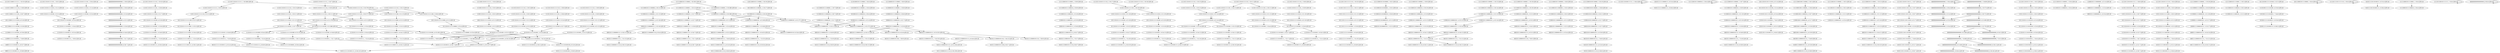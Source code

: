 digraph G {
    "110001111111010011_7-24:6-LEN:18" -> "100011111110100111_8-25:7-LEN:18";
    "111010111110100111_6-25:4-LEN:18" -> "110101111101001111_7-26:4-LEN:18";
    "000000000000000000_1-19:6-LEN:18" -> "000000000000000000_2-20:6-LEN:18";
    "111010111111010011_6-24:6-LEN:18" -> "110101111110100111_7-25:6-LEN:18";
    "110101110101111111_1-18:7-LEN:18" -> "101011101011111110_2-19:9-LEN:18";
    "110001011110000101_4-21:271-LEN:18" -> "100010111100001011_5-22:272-LEN:18";
    "110001011110000101_4-21:271-LEN:18" -> "100010111100001011_5-23:11-LEN:18";
    "111010111111101001_6-23:263-LEN:18" -> "110101111111010011_7-26:6-LEN:18";
    "111010111111101001_6-23:263-LEN:18" -> "110101111111010011_7-24:246-LEN:18";
    "111010111111101001_6-23:263-LEN:18" -> "110101111111010010_7-24:14-LEN:18";
    "001011110001011111_7-25:7-LEN:18" -> "010111100010111110_8-26:7-LEN:18";
    "111011101011111101_2-20:12-LEN:18" -> "110111010111111010_3-21:14-LEN:18";
    "111100010111100001_2-19:288-LEN:18" -> "111000101111000010_3-20:298-LEN:18";
    "111100010111100001_2-19:288-LEN:18" -> "111000101111000011_3-21:7-LEN:18";
    "111101110111111110_1-19:10-LEN:18" -> "111011101111111101_2-20:11-LEN:18";
    "100010111100001111_5-23:8-LEN:18" -> "000101111000011111_6-24:7-LEN:18";
    "111100010110100001_2-19:5-LEN:18" -> "111000101101000010_3-20:6-LEN:18";
    "000101110000101111_6-24:12-LEN:18" -> "001011100001011111_7-25:12-LEN:18";
    "000101111000010111_6-24:12-LEN:18" -> "001011110000101111_7-25:12-LEN:18";
    "011010111111101001_6-23:5-LEN:18" -> "110101111111010011_7-26:6-LEN:18";
    "011010111111101001_6-23:5-LEN:18" -> "110101111111010011_7-24:246-LEN:18";
    "011010111111101001_6-23:5-LEN:18" -> "110101111111010010_7-24:14-LEN:18";
    "100010111000001011_5-22:5-LEN:18" -> "000101110000010111_6-23:4-LEN:18";
    "011101011111101001_5-23:6-LEN:18" -> "111010111111010011_6-24:6-LEN:18";
    "100010101100001011_5-22:7-LEN:18" -> "000101011000010111_6-23:6-LEN:18";
    "111101110100111111_1-18:4-LEN:18" -> "111101110100111111_1-18:4-LEN:18";
    "101011111110000111_8-25:4-LEN:18" -> "010111111100001111_9-26:4-LEN:18";
    "111000101111000010_2-20:7-LEN:18" -> "110001011110000101_3-21:7-LEN:18";
    "000101111000010111_6-23:255-LEN:18" -> "001011110000101111_7-24:233-LEN:18";
    "000101111000010111_6-23:255-LEN:18" -> "001011110000101110_7-24:13-LEN:18";
    "000101111000010111_6-23:255-LEN:18" -> "001011110000101110_7-26:9-LEN:18";
    "111110010111000010_1-20:4-LEN:18" -> "111110010111000010_1-20:4-LEN:18";
    "110111010111111101_3-20:271-LEN:18" -> "101110101111111010_4-21:279-LEN:18";
    "110111010111111101_3-20:271-LEN:18" -> "101110101111111010_4-22:5-LEN:18";
    "110111010111111010_3-21:10-LEN:18" -> "101110101111110100_4-22:10-LEN:18";
    "001011100001011111_7-25:8-LEN:18" -> "010111000010111110_8-26:8-LEN:18";
    "101110101111110100_4-22:14-LEN:18" -> "011101011111101001_5-23:14-LEN:18";
    "010111100001011111_8-25:234-LEN:18" -> "101111000010111110_9-26:238-LEN:18";
    "101011011110100111_8-25:5-LEN:18" -> "010110111101001111_9-26:5-LEN:18";
    "111101110101111110_1-19:17-LEN:18" -> "111011101011111101_2-20:18-LEN:18";
    "110001001110000101_4-21:7-LEN:18" -> "100010011100001011_5-22:8-LEN:18";
    "100010111100001001_5-22:4-LEN:18" -> "000101111000010011_6-23:5-LEN:18";
    "111110001001110000_1-18:5-LEN:18" -> "111100010011100001_2-19:6-LEN:18";
    "111110010111100001_1-19:5-LEN:18" -> "111100101111000010_2-20:5-LEN:18";
    "111110001011110001_1-19:13-LEN:18" -> "111100010111100010_2-20:13-LEN:18";
    "110001011110001011_4-22:9-LEN:18" -> "100010111100010111_5-23:8-LEN:18";
    "101110101111110100_4-22:10-LEN:18" -> "011101011111101001_5-23:8-LEN:18";
    "101011101110100111_8-25:7-LEN:18" -> "010111011101001111_9-26:7-LEN:18";
    "011101011111101001_5-23:18-LEN:18" -> "111010111111010011_6-24:13-LEN:18";
    "111110001011100000_1-18:6-LEN:18" -> "111100010111000001_2-19:5-LEN:18";
    "111101110101111110_1-19:13-LEN:18" -> "111011101011111101_2-20:13-LEN:18";
    "111101110001111111_1-18:10-LEN:18" -> "111011100011111110_2-19:8-LEN:18";
    "111000101111000101_3-21:12-LEN:18" -> "110001011110001011_4-22:14-LEN:18";
    "111011101011111101_2-20:13-LEN:18" -> "110111010111111010_3-21:14-LEN:18";
    "111101110101111110_1-19:11-LEN:18" -> "111011101011111101_2-20:12-LEN:18";
    "000000000000000000_3-20:72-LEN:18" -> "000000000000000000_4-21:69-LEN:18";
    "000000000000000000_3-20:72-LEN:18" -> "000000000000000000_4-22:4-LEN:18";
    "001011100001011111_7-25:12-LEN:18" -> "010111000010111110_8-26:12-LEN:18";
    "100010111000010111_5-23:10-LEN:18" -> "000101110000101111_6-24:11-LEN:18";
    "111010001011110000_1-18:4-LEN:18" -> "110100010111100001_2-19:4-LEN:18";
    "111010111110101001_6-23:6-LEN:18" -> "110101111101010011_7-24:4-LEN:18";
    "111000101011000010_3-20:11-LEN:18" -> "110001010110000101_4-21:7-LEN:18";
    "111100001011110000_1-18:9-LEN:18" -> "111000010111100001_2-19:8-LEN:18";
    "000000000000000000_6-23:69-LEN:18" -> "000000000000000000_7-24:68-LEN:18";
    "000101111000101111_6-24:11-LEN:18" -> "001011110001011111_7-25:10-LEN:18";
    "111110010111100001_1-19:4-LEN:18" -> "111100101111000010_2-20:4-LEN:18";
    "111101110101111110_1-19:18-LEN:18" -> "111011101011111101_2-20:18-LEN:18";
    "110101111110100111_7-25:14-LEN:18" -> "101011111101001111_8-26:13-LEN:18";
    "000000000000000000_5-23:6-LEN:18" -> "000000000000000000_6-24:6-LEN:18";
    "001011100001011111_7-25:11-LEN:18" -> "010111000010111110_8-26:11-LEN:18";
    "111010111111010011_6-24:11-LEN:18" -> "110101111110100111_7-25:11-LEN:18";
    "110101110111010011_7-24:6-LEN:18" -> "101011101110100111_8-25:7-LEN:18";
    "100010111100001011_5-22:272-LEN:18" -> "000101111000010111_6-24:12-LEN:18";
    "100010111100001011_5-22:272-LEN:18" -> "000101111000010111_6-23:255-LEN:18";
    "100010111100001011_5-22:272-LEN:18" -> "000101111000010110_6-25:9-LEN:18";
    "111010111111101001_6-24:8-LEN:18" -> "110101111111010011_7-25:7-LEN:18";
    "110001011110000001_4-21:4-LEN:18" -> "100010111100000011_5-22:4-LEN:18";
    "100011111110100111_8-25:7-LEN:18" -> "000111111101001111_9-26:8-LEN:18";
    "111110001010110000_1-18:10-LEN:18" -> "111100010101100001_2-19:8-LEN:18";
    "110101111110100111_7-25:6-LEN:18" -> "101011111101001111_8-26:4-LEN:18";
    "110101011111010011_7-24:7-LEN:18" -> "101010111110100111_8-25:7-LEN:18";
    "110101101111010011_7-24:5-LEN:18" -> "101011011110100111_8-25:5-LEN:18";
    "000000000000000000_3-21:4-LEN:18" -> "000000000000000000_4-22:4-LEN:18";
    "101110101111111000_4-22:15-LEN:18" -> "011101011111110001_5-23:15-LEN:18";
    "001101011111110100_5-22:5-LEN:18" -> "011010111111101001_6-23:5-LEN:18";
    "011101011111101001_5-23:8-LEN:18" -> "111010111111010011_6-24:7-LEN:18";
    "101110101101111010_4-21:4-LEN:18" -> "011101011011110100_5-22:4-LEN:18";
    "111101101011111110_1-19:9-LEN:18" -> "111011010111111101_2-20:9-LEN:18";
    "001011110000101111_7-25:12-LEN:18" -> "010111100001011110_8-26:12-LEN:18";
    "101110101111111010_4-21:279-LEN:18" -> "011101011111110100_5-22:286-LEN:18";
    "101110101111111010_4-21:279-LEN:18" -> "011101011111110101_5-23:7-LEN:18";
    "101110111111110100_4-22:12-LEN:18" -> "011101111111101001_5-23:9-LEN:18";
    "110101111111010000_7-25:4-LEN:18" -> "101011111110100001_8-26:4-LEN:18";
    "110001011110000011_4-22:16-LEN:18" -> "100010111100000111_5-23:16-LEN:18";
    "000000000000000000_4-22:4-LEN:18" -> "000000000000000000_5-23:4-LEN:18";
    "110001011010000101_4-21:5-LEN:18" -> "100010110100001011_5-22:5-LEN:18";
    "000101111000010110_6-25:9-LEN:18" -> "001011110000101100_7-26:9-LEN:18";
    "111010111111101011_6-24:4-LEN:18" -> "110101111111010111_7-25:4-LEN:18";
    "110001011100001011_4-22:15-LEN:18" -> "100010111000010111_5-23:14-LEN:18";
    "000000000000000000_3-21:6-LEN:18" -> "000000000000000000_4-22:5-LEN:18";
    "100110101111111010_4-21:5-LEN:18" -> "001101011111110100_5-22:5-LEN:18";
    "111100101111000010_2-20:5-LEN:18" -> "111001011110000101_3-21:5-LEN:18";
    "111100010111000001_2-19:5-LEN:18" -> "111000101110000010_3-20:5-LEN:18";
    "111010110111101001_6-23:4-LEN:18" -> "110101101111010011_7-24:5-LEN:18";
    "000000000000000000_1-19:4-LEN:18" -> "000000000000000000_2-20:4-LEN:18";
    "111011101011111101_2-20:11-LEN:18" -> "110111010111111010_3-21:12-LEN:18";
    "110111010101111101_3-20:7-LEN:18" -> "101110101011111010_4-21:7-LEN:18";
    "011101011111110100_5-22:286-LEN:18" -> "111010111111101001_6-23:263-LEN:18";
    "011101011111110100_5-22:286-LEN:18" -> "111010111111101001_6-24:8-LEN:18";
    "011101011111110100_5-22:286-LEN:18" -> "111010111111101000_6-25:10-LEN:18";
    "011101011111110100_5-22:286-LEN:18" -> "111010111111101000_6-24:4-LEN:18";
    "111000100111000010_3-20:7-LEN:18" -> "110001001110000101_4-21:7-LEN:18";
    "010001011110000101_4-21:4-LEN:18" -> "100010111100001011_5-22:272-LEN:18";
    "010001011110000101_4-21:4-LEN:18" -> "100010111100001011_5-23:11-LEN:18";
    "101110101111101001_4-23:4-LEN:18" -> "011101011111010011_5-24:4-LEN:18";
    "110101111110010011_7-24:4-LEN:18" -> "101011111100100111_8-25:5-LEN:18";
    "000000000000000000_4-21:69-LEN:18" -> "000000000000000000_5-22:70-LEN:18";
    "011101011111100100_5-22:5-LEN:18" -> "111010111111001001_6-23:5-LEN:18";
    "000000000000000000_6-24:6-LEN:18" -> "000000000000000000_7-25:7-LEN:18";
    "111100010011100001_2-19:6-LEN:18" -> "111000100111000010_3-20:7-LEN:18";
    "111011010111111101_2-20:5-LEN:18" -> "110110101111111010_3-21:5-LEN:18";
    "110001011110000111_4-22:7-LEN:18" -> "100010111100001111_5-23:8-LEN:18";
    "111100010111100010_2-20:9-LEN:18" -> "111000101111000101_3-21:8-LEN:18";
    "101110101111110100_4-22:13-LEN:18" -> "011101011111101001_5-24:4-LEN:18";
    "101110101111110100_4-22:13-LEN:18" -> "011101011111101001_5-23:8-LEN:18";
    "110110101111111010_3-21:6-LEN:18" -> "101101011111110100_4-22:7-LEN:18";
    "011100011111110100_5-22:8-LEN:18" -> "111000111111101001_6-23:6-LEN:18";
    "010101100001011111_8-25:6-LEN:18" -> "101011000010111110_9-26:6-LEN:18";
    "110111010111011101_3-20:7-LEN:18" -> "101110101110111010_4-21:7-LEN:18";
    "110011010111111101_3-20:5-LEN:18" -> "100110101111111010_4-21:5-LEN:18";
    "101101011111110100_4-22:13-LEN:18" -> "011010111111101001_5-23:13-LEN:18";
    "110111010111111001_3-20:5-LEN:18" -> "101110101111110010_4-21:5-LEN:18";
    "111011101011111111_2-20:5-LEN:18" -> "110111010111111110_3-21:5-LEN:18";
    "101110101111111010_3-21:12-LEN:18" -> "011101011111110100_5-22:286-LEN:18";
    "101110101111111010_3-21:12-LEN:18" -> "011101011111110101_5-23:7-LEN:18";
    "000101111000010111_6-24:9-LEN:18" -> "001011110000101111_7-25:9-LEN:18";
    "111110001011100001_1-19:13-LEN:18" -> "111100010111000010_2-20:14-LEN:18";
    "111000101111000101_3-21:8-LEN:18" -> "110001011110001011_4-22:9-LEN:18";
    "001011100001011111_7-25:11-LEN:18" -> "010111000010111110_8-26:12-LEN:18";
    "001011110000111111_7-25:7-LEN:18" -> "010111100001111110_8-26:7-LEN:18";
    "011101111111101001_5-23:9-LEN:18" -> "111011111111010011_6-24:9-LEN:18";
    "110001010110000101_4-21:7-LEN:18" -> "100010101100001011_5-22:7-LEN:18";
    "101110101110111010_4-21:7-LEN:18" -> "011101011101110100_5-22:9-LEN:18";
    "111011101011111110_2-19:278-LEN:18" -> "110111010111111101_3-20:271-LEN:18";
    "111011101011111110_2-19:278-LEN:18" -> "110111010111111100_3-20:6-LEN:18";
    "111011101011111110_2-19:278-LEN:18" -> "110111010111111100_3-21:13-LEN:18";
    "000101111000010011_6-23:5-LEN:18" -> "001011110000100111_7-24:6-LEN:18";
    "111110001011100001_1-19:7-LEN:18" -> "111100010111000010_2-20:9-LEN:18";
    "111010111111110011_6-24:4-LEN:18" -> "110101111111100111_7-25:4-LEN:18";
    "111100010111100000_2-20:15-LEN:18" -> "111000101111000001_3-21:12-LEN:18";
    "110111010111111101_2-20:11-LEN:18" -> "101110101111111010_3-21:12-LEN:18";
    "101101011111110100_4-22:7-LEN:18" -> "011010111111101001_5-23:4-LEN:18";
    "111000101111000001_3-21:12-LEN:18" -> "110001011110000011_4-22:16-LEN:18";
    "100010111100000111_5-23:16-LEN:18" -> "000101111000001111_6-24:13-LEN:18";
    "100010111100000111_5-23:16-LEN:18" -> "000101111000001110_6-24:4-LEN:18";
    "110101111110100111_7-25:7-LEN:18" -> "101011111101001111_8-26:6-LEN:18";
    "101011111010100111_8-25:5-LEN:18" -> "010111110101001111_9-26:5-LEN:18";
    "110001011100001011_4-22:10-LEN:18" -> "100010111000010111_5-23:9-LEN:18";
    "111011010111111101_2-20:6-LEN:18" -> "110110101111111010_3-21:6-LEN:18";
    "110111010111111010_3-21:18-LEN:18" -> "101110101111110100_4-22:18-LEN:18";
    "101110101111111000_4-21:5-LEN:18" -> "011101011111110000_5-22:4-LEN:18";
    "111010111111010011_6-24:7-LEN:18" -> "110101111110100111_7-25:7-LEN:18";
    "111011101011111010_2-21:5-LEN:18" -> "110111010111110100_3-22:5-LEN:18";
    "100001111000010111_5-23:17-LEN:18" -> "000011110000101111_6-24:14-LEN:18";
    "101110101111101010_4-21:6-LEN:18" -> "011101011111010100_5-22:6-LEN:18";
    "100001011110000101_4-21:7-LEN:18" -> "000010111100001011_5-22:9-LEN:18";
    "101011111110100111_8-25:257-LEN:18" -> "010111111101001111_9-26:253-LEN:18";
    "000010111100001011_5-22:9-LEN:18" -> "000101111000010111_6-24:12-LEN:18";
    "000010111100001011_5-22:9-LEN:18" -> "000101111000010111_6-23:255-LEN:18";
    "000010111100001011_5-22:9-LEN:18" -> "000101111000010110_6-25:9-LEN:18";
    "111011101011111010_2-19:5-LEN:18" -> "110111010111110101_3-20:5-LEN:18";
    "001011110000101111_7-24:233-LEN:18" -> "010111100001011111_8-25:234-LEN:18";
    "111011101011111100_2-19:5-LEN:18" -> "110111010111111001_3-20:5-LEN:18";
    "000101111000011111_6-24:7-LEN:18" -> "001011110000111111_7-25:7-LEN:18";
    "111110001011110001_1-19:5-LEN:18" -> "111100010111100010_2-20:5-LEN:18";
    "111010111111010011_6-24:12-LEN:18" -> "110101111110100111_7-25:14-LEN:18";
    "000101110000101111_6-24:12-LEN:18" -> "001011100001011111_7-25:11-LEN:18";
    "111010111111001001_6-23:5-LEN:18" -> "110101111110010011_7-24:4-LEN:18";
    "001011110001011111_7-25:10-LEN:18" -> "010111100010111110_8-26:10-LEN:18";
    "111000101110000010_3-20:5-LEN:18" -> "110001011100000101_4-21:5-LEN:18";
    "110111010111111110_3-21:5-LEN:18" -> "101110101111111100_4-22:5-LEN:18";
    "111011101011101110_2-19:7-LEN:18" -> "110111010111011101_3-20:7-LEN:18";
    "001011111110100111_8-25:4-LEN:18" -> "010111111101001111_9-26:253-LEN:18";
    "101110101111110010_4-21:5-LEN:18" -> "011101011111100100_5-22:5-LEN:18";
    "011101011111101001_5-23:13-LEN:18" -> "111010111111010011_6-24:11-LEN:18";
    "111110001011100001_1-19:19-LEN:18" -> "111100010111000010_2-20:20-LEN:18";
    "110001011110000101_4-22:38-LEN:18" -> "100010111100001011_5-23:38-LEN:18";
    "000101111000001111_6-24:13-LEN:18" -> "001011110000011111_7-25:13-LEN:18";
    "111000011110000101_3-21:18-LEN:18" -> "110000111100001011_4-22:17-LEN:18";
    "111100010111000010_2-20:10-LEN:18" -> "111000101110000101_3-21:9-LEN:18";
    "100010111000010111_5-23:14-LEN:18" -> "000101110000101111_6-24:12-LEN:18";
    "011101011101110100_5-22:9-LEN:18" -> "111010111011101001_6-23:7-LEN:18";
    "110100111111010011_7-24:6-LEN:18" -> "101001111110100111_8-25:6-LEN:18";
    "111000101101000010_3-20:6-LEN:18" -> "110001011010000101_4-21:5-LEN:18";
    "111110001011100001_1-19:9-LEN:18" -> "111100010111000010_2-20:10-LEN:18";
    "110001011100001011_4-22:14-LEN:18" -> "100010111000010111_5-23:14-LEN:18";
    "110111010111110100_3-22:4-LEN:18" -> "101110101111101001_4-23:4-LEN:18";
    "111100010101100001_2-19:8-LEN:18" -> "111000101011000010_3-20:11-LEN:18";
    "101110101111111100_4-22:5-LEN:18" -> "011101011111111001_5-23:5-LEN:18";
    "011101011111110101_5-23:7-LEN:18" -> "111010111111101011_6-24:8-LEN:18";
    "000101110000101111_6-24:11-LEN:18" -> "001011100001011111_7-25:11-LEN:18";
    "001011110000101111_6-24:4-LEN:18" -> "010111100001011111_8-25:234-LEN:18";
    "111011101011111101_2-20:18-LEN:18" -> "110111010111111010_3-21:18-LEN:18";
    "111100010111100010_2-20:13-LEN:18" -> "111000101111000101_3-21:12-LEN:18";
    "000000000000000000_7-25:7-LEN:18" -> "000000000000000000_8-26:7-LEN:18";
    "111100010111000010_2-20:9-LEN:18" -> "111000101110000101_3-21:10-LEN:18";
    "110101111111010011_7-24:246-LEN:18" -> "101011111110100111_8-26:7-LEN:18";
    "110101111111010011_7-24:246-LEN:18" -> "101011111110100111_8-25:257-LEN:18";
    "000101111000010111_6-24:35-LEN:18" -> "001011110000101111_7-25:33-LEN:18";
    "101110001011110000_1-18:4-LEN:18" -> "101110001011110000_1-18:4-LEN:18";
    "110111000111111101_3-20:7-LEN:18" -> "101110001111111010_4-21:8-LEN:18";
    "111100001111000010_2-20:20-LEN:18" -> "111000011110000101_3-21:18-LEN:18";
    "111101110101011111_1-18:6-LEN:18" -> "111011101010111110_2-19:7-LEN:18";
    "111101101011111110_1-19:5-LEN:18" -> "111011010111111101_2-20:5-LEN:18";
    "111100010111100010_2-20:5-LEN:18" -> "111000101111000101_3-21:5-LEN:18";
    "011000101111000010_3-20:18-LEN:18" -> "110001011110000101_4-21:271-LEN:18";
    "011000101111000010_3-20:18-LEN:18" -> "110001011110000101_4-22:38-LEN:18";
    "011000101111000010_3-20:18-LEN:18" -> "110001011110000100_4-21:5-LEN:18";
    "110000111100001011_4-22:17-LEN:18" -> "100001111000010111_5-23:17-LEN:18";
    "000000000000000000_2-20:4-LEN:18" -> "000000000000000000_3-21:4-LEN:18";
    "110001011100001011_4-23:5-LEN:18" -> "100010111000010111_5-24:5-LEN:18";
    "101110001111111010_4-21:8-LEN:18" -> "011100011111110100_5-22:8-LEN:18";
    "110101111110100111_7-25:5-LEN:18" -> "101011111101001111_8-26:6-LEN:18";
    "110101111101010011_7-24:4-LEN:18" -> "101011111010100111_8-25:5-LEN:18";
    "000100111000010111_6-23:9-LEN:18" -> "001001110000101111_7-24:8-LEN:18";
    "011101011111010011_5-24:4-LEN:18" -> "111010111110100111_6-25:4-LEN:18";
    "111100010111000010_2-20:14-LEN:18" -> "111000101110000101_3-21:15-LEN:18";
    "000000000000000000_8-25:66-LEN:18" -> "000000000000000001_9-26:4-LEN:18";
    "000000000000000000_8-25:66-LEN:18" -> "000000000000000000_9-26:56-LEN:18";
    "111000101110000101_3-21:9-LEN:18" -> "110001011100001011_4-22:12-LEN:18";
    "110111010111111010_3-21:7-LEN:18" -> "101110101111110100_4-22:8-LEN:18";
    "101100010111100001_2-19:17-LEN:18" -> "011000101111000010_3-20:18-LEN:18";
    "110101111111100111_7-25:4-LEN:18" -> "101011111111001111_8-26:5-LEN:18";
    "110101111110100111_7-25:20-LEN:18" -> "101011111101001111_8-26:19-LEN:18";
    "111000010111100001_2-19:8-LEN:18" -> "110000101111000010_3-20:8-LEN:18";
    "111000101111000010_3-20:298-LEN:18" -> "110001011110000101_4-21:271-LEN:18";
    "111000101111000010_3-20:298-LEN:18" -> "110001011110000101_4-22:38-LEN:18";
    "111000101111000010_3-20:298-LEN:18" -> "110001011110000100_4-21:5-LEN:18";
    "101110101111110100_4-22:14-LEN:18" -> "011101011111101001_5-23:13-LEN:18";
    "111101110101110111_1-18:7-LEN:18" -> "111011101011101110_2-19:7-LEN:18";
    "110001011110001011_4-22:14-LEN:18" -> "100010111100010111_5-23:13-LEN:18";
    "011101011111110101_5-23:4-LEN:18" -> "111010111111101011_6-24:4-LEN:18";
    "111001101011111110_2-19:5-LEN:18" -> "110011010111111101_3-20:5-LEN:18";
    "110001011110000101_3-21:7-LEN:18" -> "100010111100001011_5-22:272-LEN:18";
    "110001011110000101_3-21:7-LEN:18" -> "100010111100001011_5-23:11-LEN:18";
    "001010110000101111_7-24:6-LEN:18" -> "010101100001011111_8-25:6-LEN:18";
    "000000000000000000_2-20:6-LEN:18" -> "000000000000000000_3-21:6-LEN:18";
    "111101110101111101_1-20:4-LEN:18" -> "111011101011111010_2-21:4-LEN:18";
    "010011100001011111_8-25:8-LEN:18" -> "100111000010111110_9-26:6-LEN:18";
    "111011100011111110_2-19:8-LEN:18" -> "110111000111111101_3-20:7-LEN:18";
    "011101001111110100_5-22:5-LEN:18" -> "111010011111101001_6-23:6-LEN:18";
    "111100010111000010_2-20:20-LEN:18" -> "111000101110000101_3-21:15-LEN:18";
    "111100010111000010_2-20:20-LEN:18" -> "111000101110000101_3-22:5-LEN:18";
    "111010111011101001_6-23:7-LEN:18" -> "110101110111010011_7-24:6-LEN:18";
    "101001111110100111_8-25:6-LEN:18" -> "010011111101001111_9-26:5-LEN:18";
    "111110001011010000_1-18:5-LEN:18" -> "111100010110100001_2-19:5-LEN:18";
    "000000000000000000_6-24:5-LEN:18" -> "000000000000000000_7-25:5-LEN:18";
    "101011101011111110_2-19:9-LEN:18" -> "010111010111111101_3-20:11-LEN:18";
    "111011101010111110_2-19:7-LEN:18" -> "110111010101111101_3-20:7-LEN:18";
    "111011101011111110_1-19:13-LEN:18" -> "110111010111111101_2-20:11-LEN:18";
    "110110101111111010_3-21:5-LEN:18" -> "101101011111110100_4-22:5-LEN:18";
    "111101110101111110_1-18:4-LEN:18" -> "111011101011111100_2-19:5-LEN:18";
    "000101011000010111_6-23:6-LEN:18" -> "001010110000101111_7-24:6-LEN:18";
    "110101111111010011_6-24:14-LEN:18" -> "101011111110100111_8-26:7-LEN:18";
    "110101111111010011_6-24:14-LEN:18" -> "101011111110100111_8-25:257-LEN:18";
    "111011010111111101_2-20:9-LEN:18" -> "110110101111111010_3-21:12-LEN:18";
    "110101111110100111_7-25:13-LEN:18" -> "101011111101001111_8-26:13-LEN:18";
    "100010111100001011_5-23:11-LEN:18" -> "000101111000010111_6-24:9-LEN:18";
    "111010111111101000_6-25:10-LEN:18" -> "110101111111010001_7-26:11-LEN:18";
    "011101011111010100_5-22:6-LEN:18" -> "111010111110101001_6-23:6-LEN:18";
    "110101111110100111_7-25:11-LEN:18" -> "101011111101001111_8-26:10-LEN:18";
    "000000000000000000_3-21:4-LEN:18" -> "000000000000000000_4-22:4-LEN:18";
    "111101110101111110_1-19:11-LEN:18" -> "111011101011111101_2-20:11-LEN:18";
    "110110101111111010_3-21:12-LEN:18" -> "101101011111110100_4-22:13-LEN:18";
    "111101101011111110_1-19:8-LEN:18" -> "111011010111111101_2-20:6-LEN:18";
    "111011101011111110_1-19:12-LEN:18" -> "110111010111111101_3-20:271-LEN:18";
    "111011101011111110_1-19:12-LEN:18" -> "110111010111111100_3-20:6-LEN:18";
    "111011101011111110_1-19:12-LEN:18" -> "110111010111111100_3-21:13-LEN:18";
    "111101110101111110_1-19:10-LEN:18" -> "111011101011111101_2-20:8-LEN:18";
    "101110101111111010_4-22:5-LEN:18" -> "011101011111110101_5-23:4-LEN:18";
    "111101111011111110_1-19:4-LEN:18" -> "111101111011111110_1-19:4-LEN:18";
    "110110001011110000_1-18:19-LEN:18" -> "101100010111100001_2-19:17-LEN:18";
    "111000101110000101_3-21:15-LEN:18" -> "110001011100001011_4-22:14-LEN:18";
    "100010111000010111_5-23:14-LEN:18" -> "000101110000101111_6-24:12-LEN:18";
    "111010111111010011_6-24:5-LEN:18" -> "110101111110100111_7-25:5-LEN:18";
    "111000101110000101_3-21:15-LEN:18" -> "110001011100001011_4-22:15-LEN:18";
    "110001011110000100_4-21:5-LEN:18" -> "100010111100001001_5-22:4-LEN:18";
    "000000000000000000_2-20:4-LEN:18" -> "000000000000000000_3-21:4-LEN:18";
    "000101110000101111_6-24:8-LEN:18" -> "001011100001011111_7-25:8-LEN:18";
    "111010111111010011_6-24:17-LEN:18" -> "110101111110100111_7-25:20-LEN:18";
    "011010111111101001_5-23:13-LEN:18" -> "110101111111010011_6-24:14-LEN:18";
    "100010011100001011_5-22:8-LEN:18" -> "000100111000010111_6-23:9-LEN:18";
    "001011110000101110_7-24:13-LEN:18" -> "010111100001011100_8-26:7-LEN:18";
    "011101011011110100_5-22:4-LEN:18" -> "111010110111101001_6-23:4-LEN:18";
    "110101111111010111_7-25:8-LEN:18" -> "101011111110101111_8-26:9-LEN:18";
    "110111010111110101_3-20:5-LEN:18" -> "101110101111101010_4-21:6-LEN:18";
    "101011110110100111_8-25:4-LEN:18" -> "010111101101001111_9-26:4-LEN:18";
    "111011101011111101_2-20:9-LEN:18" -> "110111010111111010_3-21:10-LEN:18";
    "011101011111110000_5-22:4-LEN:18" -> "111010111111100001_6-23:4-LEN:18";
    "111011101011111101_2-20:18-LEN:18" -> "110111010111111010_3-21:19-LEN:18";
    "100010111000010111_5-24:5-LEN:18" -> "000101110000101111_6-25:5-LEN:18";
    "101000101111000010_3-20:4-LEN:18" -> "010001011110000101_4-21:4-LEN:18";
    "000000000000000000_1-19:4-LEN:18" -> "000000000000000000_1-19:4-LEN:18";
    "110111010111111010_3-21:12-LEN:18" -> "101110101111110100_4-22:13-LEN:18";
    "111000101110000101_3-22:5-LEN:18" -> "110001011100001011_4-23:5-LEN:18";
    "110001011100001011_4-22:12-LEN:18" -> "100010111000010111_5-23:10-LEN:18";
    "000000000000000000_4-22:5-LEN:18" -> "000000000000000000_5-23:6-LEN:18";
    "110000101111000010_3-20:8-LEN:18" -> "100001011110000101_4-21:7-LEN:18";
    "111101110101111101_1-18:5-LEN:18" -> "111011101011111010_2-19:5-LEN:18";
    "110111010111111100_3-20:6-LEN:18" -> "101110101111111000_4-21:5-LEN:18";
    "101011111110100100_8-25:6-LEN:18" -> "010111111101001001_9-26:6-LEN:18";
    "100010111100010111_5-23:8-LEN:18" -> "000101111000101111_6-24:7-LEN:18";
    "010111010111111101_3-20:11-LEN:18" -> "101110101111111010_4-21:279-LEN:18";
    "010111010111111101_3-20:11-LEN:18" -> "101110101111111010_4-22:5-LEN:18";
    "111000101110000101_3-21:10-LEN:18" -> "110001011100001011_4-22:10-LEN:18";
    "110111111110100111_7-25:10-LEN:18" -> "101111111101001111_8-26:9-LEN:18";
    "111000101111000011_3-21:7-LEN:18" -> "110001011110000111_4-22:7-LEN:18";
    "000101110000101111_6-25:5-LEN:18" -> "001011100001011110_7-26:5-LEN:18";
    "011101011111110001_5-23:15-LEN:18" -> "111010111111100011_6-24:12-LEN:18";
    "001011110000011111_7-25:13-LEN:18" -> "010111100000111110_8-26:13-LEN:18";
    "011101011111111001_5-23:5-LEN:18" -> "111010111111110011_6-24:4-LEN:18";
    "000011110000101111_6-24:14-LEN:18" -> "000111100001011111_7-25:12-LEN:18";
    "111011111111010011_6-24:9-LEN:18" -> "110111111110100111_7-25:10-LEN:18";
    "111110001011110001_1-19:4-LEN:18" -> "111100010111100010_2-20:4-LEN:18";
    "000000000000000000_7-24:68-LEN:18" -> "000000000000000000_8-26:5-LEN:18";
    "000000000000000000_7-24:68-LEN:18" -> "000000000000000000_8-25:66-LEN:18";
    "101110101111110100_4-22:20-LEN:18" -> "011101011111101001_5-23:18-LEN:18";
    "000111100001011111_7-25:12-LEN:18" -> "001111000010111110_8-26:12-LEN:18";
    "111000111111101001_6-23:6-LEN:18" -> "110001111111010011_7-24:6-LEN:18";
    "111110000111100001_1-19:18-LEN:18" -> "111100001111000010_2-20:20-LEN:18";
    "111100010111100001_1-19:13-LEN:18" -> "111000101111000010_3-20:298-LEN:18";
    "111100010111100001_1-19:13-LEN:18" -> "111000101111000011_3-21:7-LEN:18";
    "100010111100000011_5-22:4-LEN:18" -> "000101111000000111_6-23:4-LEN:18";
    "101110101111110100_4-22:18-LEN:18" -> "011101011111101001_5-23:22-LEN:18";
    "110101111111010010_7-24:14-LEN:18" -> "101011111110100101_8-26:5-LEN:18";
    "110101111111010010_7-24:14-LEN:18" -> "101011111110100100_8-25:6-LEN:18";
    "111101110101111101_1-20:5-LEN:18" -> "111011101011111010_2-21:5-LEN:18";
    "111100110101111111_1-18:4-LEN:18" -> "111001101011111110_2-19:5-LEN:18";
    "110100010111100001_2-19:4-LEN:18" -> "101000101111000010_3-20:4-LEN:18";
    "111010111111010011_6-24:13-LEN:18" -> "110101111110100111_7-25:13-LEN:18";
    "011101011111101001_5-23:22-LEN:18" -> "111010111111010011_6-24:17-LEN:18";
    "100010111100001011_5-23:38-LEN:18" -> "000101111000010110_6-24:4-LEN:18";
    "100010111100001011_5-23:38-LEN:18" -> "000101111000010111_6-24:35-LEN:18";
    "110001011100000101_4-21:5-LEN:18" -> "100010111000001011_5-22:5-LEN:18";
    "111101100101111111_1-18:4-LEN:18" -> "111101100101111111_1-18:4-LEN:18";
    "000000000000000000_8-26:4-LEN:18" -> "000000000000000000_8-26:4-LEN:18";
    "011010111111101001_5-23:4-LEN:18" -> "110101111111010011_7-26:6-LEN:18";
    "011010111111101001_5-23:4-LEN:18" -> "110101111111010011_7-24:246-LEN:18";
    "011010111111101001_5-23:4-LEN:18" -> "110101111111010010_7-24:14-LEN:18";
    "000000000000000000_5-22:70-LEN:18" -> "000000000000000000_6-23:69-LEN:18";
    "000000000000000000_5-22:70-LEN:18" -> "000000000000000000_6-24:5-LEN:18";
    "001011110000101111_7-25:9-LEN:18" -> "010111100001011110_8-26:9-LEN:18";
    "101110101011111010_4-21:7-LEN:18" -> "011101010111110100_5-22:8-LEN:18";
    "101011111100100111_8-25:5-LEN:18" -> "010111111001001111_9-26:4-LEN:18";
    "001011110000101111_7-25:33-LEN:18" -> "010111100001011110_8-26:34-LEN:18";
    "111010011111101001_6-23:6-LEN:18" -> "110100111111010011_7-24:6-LEN:18";
    "110101111111010011_7-25:7-LEN:18" -> "101011111110100111_8-26:7-LEN:18";
    "111011101011111010_2-21:4-LEN:18" -> "110111010111110100_3-22:4-LEN:18";
    "111010111111101000_6-24:4-LEN:18" -> "110101111111010000_7-25:4-LEN:18";
    "111011101011111101_2-20:8-LEN:18" -> "110111010111111010_3-21:7-LEN:18";
    "000000000000000000_1-18:69-LEN:18" -> "000000000000000000_2-19:73-LEN:18";
    "111010111111101011_6-24:8-LEN:18" -> "110101111111010111_7-25:8-LEN:18";
    "111011101111111101_2-20:11-LEN:18" -> "110111011111111010_3-21:12-LEN:18";
    "101010111110100111_8-25:7-LEN:18" -> "010101111101001111_9-26:7-LEN:18";
    "110111010111111100_3-21:13-LEN:18" -> "101110101111111000_4-22:15-LEN:18";
    "110111010111111010_3-21:14-LEN:18" -> "101110101111110100_4-22:14-LEN:18";
    "110111010111111010_3-21:19-LEN:18" -> "101110101111110100_4-22:20-LEN:18";
    "100010111100010111_5-23:13-LEN:18" -> "000101111000101111_6-24:11-LEN:18";
    "111110001011110000_1-18:292-LEN:18" -> "111100010111100001_2-19:288-LEN:18";
    "111110001011110000_1-18:292-LEN:18" -> "111100010111100000_2-20:15-LEN:18";
    "000101111000101111_6-24:7-LEN:18" -> "001011110001011111_7-25:7-LEN:18";
    "101110101111110100_4-22:8-LEN:18" -> "011101011111101001_5-23:6-LEN:18";
    "110101111111000111_7-25:13-LEN:18" -> "101011111110001111_8-26:12-LEN:18";
    "111101110101111111_1-18:268-LEN:18" -> "111011101011111111_2-20:5-LEN:18";
    "111101110101111111_1-18:268-LEN:18" -> "111011101011111110_2-19:278-LEN:18";
    "011101011111101001_5-23:8-LEN:18" -> "111010111111010011_6-24:5-LEN:18";
    "111101110101111110_1-19:8-LEN:18" -> "111011101011111101_2-20:9-LEN:18";
    "011101010111110100_5-22:8-LEN:18" -> "111010101111101001_6-23:7-LEN:18";
    "001011110000100111_7-24:6-LEN:18" -> "010111100001001111_8-25:6-LEN:18";
    "101101011111110100_4-22:5-LEN:18" -> "011010111111101001_5-23:4-LEN:18";
    "111110001011110001_1-19:9-LEN:18" -> "111100010111100010_2-20:9-LEN:18";
    "010111100001001111_8-25:6-LEN:18" -> "101111000010011110_9-26:6-LEN:18";
    "111010111111100011_6-24:12-LEN:18" -> "110101111111000111_7-25:13-LEN:18";
    "111010101111101001_6-23:7-LEN:18" -> "110101011111010011_7-24:7-LEN:18";
    "110111010111111010_3-21:14-LEN:18" -> "101110101111110100_4-22:14-LEN:18";
    "000000000000000000_2-19:73-LEN:18" -> "000000000000000000_3-20:72-LEN:18";
    "001001110000101111_7-24:8-LEN:18" -> "010011100001011111_8-25:8-LEN:18";
    "011101011111101001_5-23:14-LEN:18" -> "111010111111010011_6-24:12-LEN:18";
    "100010111000010111_5-23:9-LEN:18" -> "000101110000101111_6-24:8-LEN:18";
    "110111010111110100_3-22:5-LEN:18" -> "101110101111101001_4-23:4-LEN:18";
    "111001011110000101_3-21:5-LEN:18" -> "110010111100001011_4-22:4-LEN:18";
    "110111011111111010_3-21:12-LEN:18" -> "101110111111110100_4-22:12-LEN:18";
    "111100010111100001_1-19:7-LEN:18" -> "111000101111000010_2-20:7-LEN:18";
}
